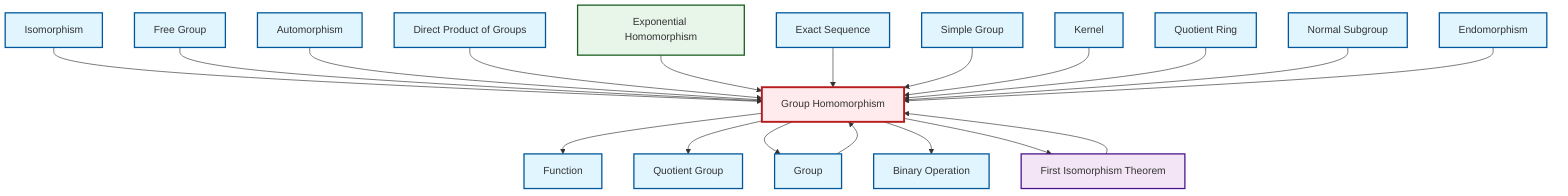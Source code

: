 graph TD
    classDef definition fill:#e1f5fe,stroke:#01579b,stroke-width:2px
    classDef theorem fill:#f3e5f5,stroke:#4a148c,stroke-width:2px
    classDef axiom fill:#fff3e0,stroke:#e65100,stroke-width:2px
    classDef example fill:#e8f5e9,stroke:#1b5e20,stroke-width:2px
    classDef current fill:#ffebee,stroke:#b71c1c,stroke-width:3px
    def-homomorphism["Group Homomorphism"]:::definition
    def-binary-operation["Binary Operation"]:::definition
    def-group["Group"]:::definition
    def-automorphism["Automorphism"]:::definition
    def-simple-group["Simple Group"]:::definition
    def-direct-product["Direct Product of Groups"]:::definition
    def-normal-subgroup["Normal Subgroup"]:::definition
    def-kernel["Kernel"]:::definition
    def-endomorphism["Endomorphism"]:::definition
    def-exact-sequence["Exact Sequence"]:::definition
    ex-exponential-homomorphism["Exponential Homomorphism"]:::example
    def-function["Function"]:::definition
    def-free-group["Free Group"]:::definition
    thm-first-isomorphism["First Isomorphism Theorem"]:::theorem
    def-isomorphism["Isomorphism"]:::definition
    def-quotient-group["Quotient Group"]:::definition
    def-quotient-ring["Quotient Ring"]:::definition
    def-homomorphism --> def-function
    def-homomorphism --> def-quotient-group
    def-isomorphism --> def-homomorphism
    def-free-group --> def-homomorphism
    def-automorphism --> def-homomorphism
    def-direct-product --> def-homomorphism
    thm-first-isomorphism --> def-homomorphism
    ex-exponential-homomorphism --> def-homomorphism
    def-homomorphism --> def-group
    def-homomorphism --> def-binary-operation
    def-exact-sequence --> def-homomorphism
    def-simple-group --> def-homomorphism
    def-kernel --> def-homomorphism
    def-quotient-ring --> def-homomorphism
    def-homomorphism --> thm-first-isomorphism
    def-normal-subgroup --> def-homomorphism
    def-group --> def-homomorphism
    def-endomorphism --> def-homomorphism
    class def-homomorphism current